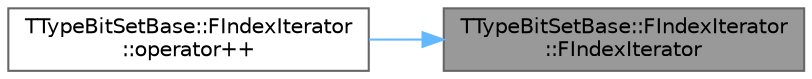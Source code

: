 digraph "TTypeBitSetBase::FIndexIterator::FIndexIterator"
{
 // INTERACTIVE_SVG=YES
 // LATEX_PDF_SIZE
  bgcolor="transparent";
  edge [fontname=Helvetica,fontsize=10,labelfontname=Helvetica,labelfontsize=10];
  node [fontname=Helvetica,fontsize=10,shape=box,height=0.2,width=0.4];
  rankdir="RL";
  Node1 [id="Node000001",label="TTypeBitSetBase::FIndexIterator\l::FIndexIterator",height=0.2,width=0.4,color="gray40", fillcolor="grey60", style="filled", fontcolor="black",tooltip=" "];
  Node1 -> Node2 [id="edge1_Node000001_Node000002",dir="back",color="steelblue1",style="solid",tooltip=" "];
  Node2 [id="Node000002",label="TTypeBitSetBase::FIndexIterator\l::operator++",height=0.2,width=0.4,color="grey40", fillcolor="white", style="filled",URL="$d2/dd0/structTTypeBitSetBase_1_1FIndexIterator.html#a1023025a86151c36962cb4384e57de6b",tooltip="Advances the iterator to the next bit with the specified value."];
}
